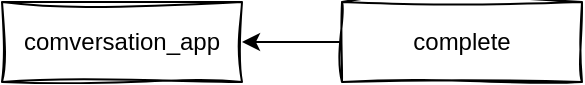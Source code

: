 <mxfile>
    <diagram id="OcIuBkhevYL5NHkkW7JG" name="Page-1">
        <mxGraphModel dx="781" dy="1563" grid="1" gridSize="10" guides="1" tooltips="1" connect="1" arrows="1" fold="1" page="1" pageScale="1" pageWidth="850" pageHeight="1100" math="0" shadow="0">
            <root>
                <mxCell id="0"/>
                <mxCell id="1" parent="0"/>
                <mxCell id="4" value="" style="edgeStyle=none;html=1;" edge="1" parent="1" source="2" target="3">
                    <mxGeometry relative="1" as="geometry"/>
                </mxCell>
                <mxCell id="2" value="complete" style="rounded=0;whiteSpace=wrap;html=1;glass=0;sketch=1;curveFitting=1;jiggle=2;" vertex="1" parent="1">
                    <mxGeometry x="190" y="-400" width="120" height="40" as="geometry"/>
                </mxCell>
                <mxCell id="3" value="comversation_app" style="rounded=0;whiteSpace=wrap;html=1;glass=0;sketch=1;curveFitting=1;jiggle=2;" vertex="1" parent="1">
                    <mxGeometry x="20" y="-400" width="120" height="40" as="geometry"/>
                </mxCell>
            </root>
        </mxGraphModel>
    </diagram>
</mxfile>